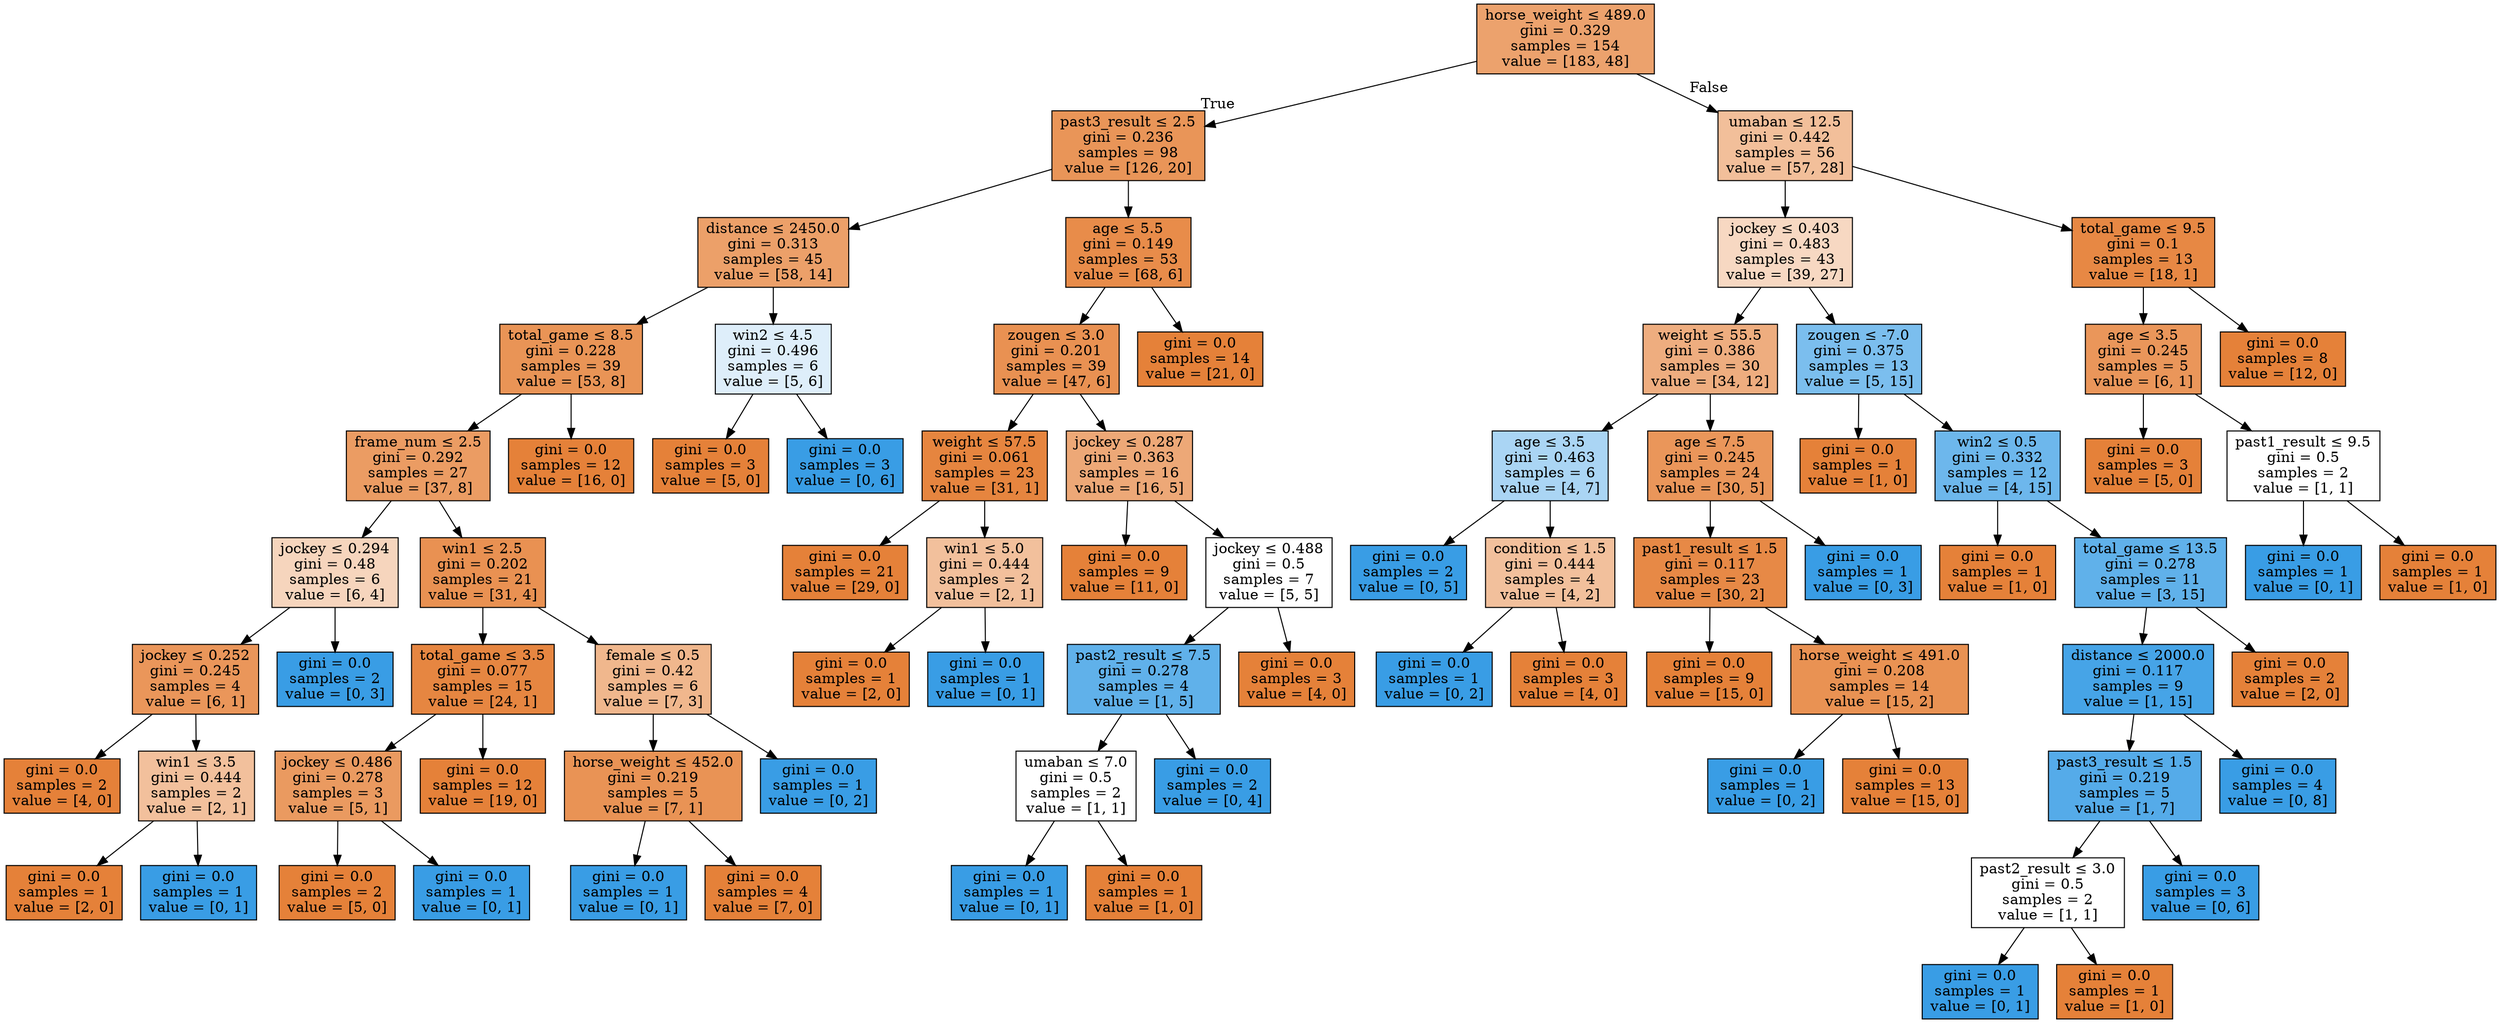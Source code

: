 digraph Tree {
node [shape=box, style="filled", color="black"] ;
0 [label=<horse_weight &le; 489.0<br/>gini = 0.329<br/>samples = 154<br/>value = [183, 48]>, fillcolor="#e58139bc"] ;
1 [label=<past3_result &le; 2.5<br/>gini = 0.236<br/>samples = 98<br/>value = [126, 20]>, fillcolor="#e58139d7"] ;
0 -> 1 [labeldistance=2.5, labelangle=45, headlabel="True"] ;
2 [label=<distance &le; 2450.0<br/>gini = 0.313<br/>samples = 45<br/>value = [58, 14]>, fillcolor="#e58139c1"] ;
1 -> 2 ;
3 [label=<total_game &le; 8.5<br/>gini = 0.228<br/>samples = 39<br/>value = [53, 8]>, fillcolor="#e58139d9"] ;
2 -> 3 ;
4 [label=<frame_num &le; 2.5<br/>gini = 0.292<br/>samples = 27<br/>value = [37, 8]>, fillcolor="#e58139c8"] ;
3 -> 4 ;
5 [label=<jockey &le; 0.294<br/>gini = 0.48<br/>samples = 6<br/>value = [6, 4]>, fillcolor="#e5813955"] ;
4 -> 5 ;
6 [label=<jockey &le; 0.252<br/>gini = 0.245<br/>samples = 4<br/>value = [6, 1]>, fillcolor="#e58139d4"] ;
5 -> 6 ;
7 [label=<gini = 0.0<br/>samples = 2<br/>value = [4, 0]>, fillcolor="#e58139ff"] ;
6 -> 7 ;
8 [label=<win1 &le; 3.5<br/>gini = 0.444<br/>samples = 2<br/>value = [2, 1]>, fillcolor="#e581397f"] ;
6 -> 8 ;
9 [label=<gini = 0.0<br/>samples = 1<br/>value = [2, 0]>, fillcolor="#e58139ff"] ;
8 -> 9 ;
10 [label=<gini = 0.0<br/>samples = 1<br/>value = [0, 1]>, fillcolor="#399de5ff"] ;
8 -> 10 ;
11 [label=<gini = 0.0<br/>samples = 2<br/>value = [0, 3]>, fillcolor="#399de5ff"] ;
5 -> 11 ;
12 [label=<win1 &le; 2.5<br/>gini = 0.202<br/>samples = 21<br/>value = [31, 4]>, fillcolor="#e58139de"] ;
4 -> 12 ;
13 [label=<total_game &le; 3.5<br/>gini = 0.077<br/>samples = 15<br/>value = [24, 1]>, fillcolor="#e58139f4"] ;
12 -> 13 ;
14 [label=<jockey &le; 0.486<br/>gini = 0.278<br/>samples = 3<br/>value = [5, 1]>, fillcolor="#e58139cc"] ;
13 -> 14 ;
15 [label=<gini = 0.0<br/>samples = 2<br/>value = [5, 0]>, fillcolor="#e58139ff"] ;
14 -> 15 ;
16 [label=<gini = 0.0<br/>samples = 1<br/>value = [0, 1]>, fillcolor="#399de5ff"] ;
14 -> 16 ;
17 [label=<gini = 0.0<br/>samples = 12<br/>value = [19, 0]>, fillcolor="#e58139ff"] ;
13 -> 17 ;
18 [label=<female &le; 0.5<br/>gini = 0.42<br/>samples = 6<br/>value = [7, 3]>, fillcolor="#e5813992"] ;
12 -> 18 ;
19 [label=<horse_weight &le; 452.0<br/>gini = 0.219<br/>samples = 5<br/>value = [7, 1]>, fillcolor="#e58139db"] ;
18 -> 19 ;
20 [label=<gini = 0.0<br/>samples = 1<br/>value = [0, 1]>, fillcolor="#399de5ff"] ;
19 -> 20 ;
21 [label=<gini = 0.0<br/>samples = 4<br/>value = [7, 0]>, fillcolor="#e58139ff"] ;
19 -> 21 ;
22 [label=<gini = 0.0<br/>samples = 1<br/>value = [0, 2]>, fillcolor="#399de5ff"] ;
18 -> 22 ;
23 [label=<gini = 0.0<br/>samples = 12<br/>value = [16, 0]>, fillcolor="#e58139ff"] ;
3 -> 23 ;
24 [label=<win2 &le; 4.5<br/>gini = 0.496<br/>samples = 6<br/>value = [5, 6]>, fillcolor="#399de52a"] ;
2 -> 24 ;
25 [label=<gini = 0.0<br/>samples = 3<br/>value = [5, 0]>, fillcolor="#e58139ff"] ;
24 -> 25 ;
26 [label=<gini = 0.0<br/>samples = 3<br/>value = [0, 6]>, fillcolor="#399de5ff"] ;
24 -> 26 ;
27 [label=<age &le; 5.5<br/>gini = 0.149<br/>samples = 53<br/>value = [68, 6]>, fillcolor="#e58139e9"] ;
1 -> 27 ;
28 [label=<zougen &le; 3.0<br/>gini = 0.201<br/>samples = 39<br/>value = [47, 6]>, fillcolor="#e58139de"] ;
27 -> 28 ;
29 [label=<weight &le; 57.5<br/>gini = 0.061<br/>samples = 23<br/>value = [31, 1]>, fillcolor="#e58139f7"] ;
28 -> 29 ;
30 [label=<gini = 0.0<br/>samples = 21<br/>value = [29, 0]>, fillcolor="#e58139ff"] ;
29 -> 30 ;
31 [label=<win1 &le; 5.0<br/>gini = 0.444<br/>samples = 2<br/>value = [2, 1]>, fillcolor="#e581397f"] ;
29 -> 31 ;
32 [label=<gini = 0.0<br/>samples = 1<br/>value = [2, 0]>, fillcolor="#e58139ff"] ;
31 -> 32 ;
33 [label=<gini = 0.0<br/>samples = 1<br/>value = [0, 1]>, fillcolor="#399de5ff"] ;
31 -> 33 ;
34 [label=<jockey &le; 0.287<br/>gini = 0.363<br/>samples = 16<br/>value = [16, 5]>, fillcolor="#e58139af"] ;
28 -> 34 ;
35 [label=<gini = 0.0<br/>samples = 9<br/>value = [11, 0]>, fillcolor="#e58139ff"] ;
34 -> 35 ;
36 [label=<jockey &le; 0.488<br/>gini = 0.5<br/>samples = 7<br/>value = [5, 5]>, fillcolor="#e5813900"] ;
34 -> 36 ;
37 [label=<past2_result &le; 7.5<br/>gini = 0.278<br/>samples = 4<br/>value = [1, 5]>, fillcolor="#399de5cc"] ;
36 -> 37 ;
38 [label=<umaban &le; 7.0<br/>gini = 0.5<br/>samples = 2<br/>value = [1, 1]>, fillcolor="#e5813900"] ;
37 -> 38 ;
39 [label=<gini = 0.0<br/>samples = 1<br/>value = [0, 1]>, fillcolor="#399de5ff"] ;
38 -> 39 ;
40 [label=<gini = 0.0<br/>samples = 1<br/>value = [1, 0]>, fillcolor="#e58139ff"] ;
38 -> 40 ;
41 [label=<gini = 0.0<br/>samples = 2<br/>value = [0, 4]>, fillcolor="#399de5ff"] ;
37 -> 41 ;
42 [label=<gini = 0.0<br/>samples = 3<br/>value = [4, 0]>, fillcolor="#e58139ff"] ;
36 -> 42 ;
43 [label=<gini = 0.0<br/>samples = 14<br/>value = [21, 0]>, fillcolor="#e58139ff"] ;
27 -> 43 ;
44 [label=<umaban &le; 12.5<br/>gini = 0.442<br/>samples = 56<br/>value = [57, 28]>, fillcolor="#e5813982"] ;
0 -> 44 [labeldistance=2.5, labelangle=-45, headlabel="False"] ;
45 [label=<jockey &le; 0.403<br/>gini = 0.483<br/>samples = 43<br/>value = [39, 27]>, fillcolor="#e581394e"] ;
44 -> 45 ;
46 [label=<weight &le; 55.5<br/>gini = 0.386<br/>samples = 30<br/>value = [34, 12]>, fillcolor="#e58139a5"] ;
45 -> 46 ;
47 [label=<age &le; 3.5<br/>gini = 0.463<br/>samples = 6<br/>value = [4, 7]>, fillcolor="#399de56d"] ;
46 -> 47 ;
48 [label=<gini = 0.0<br/>samples = 2<br/>value = [0, 5]>, fillcolor="#399de5ff"] ;
47 -> 48 ;
49 [label=<condition &le; 1.5<br/>gini = 0.444<br/>samples = 4<br/>value = [4, 2]>, fillcolor="#e581397f"] ;
47 -> 49 ;
50 [label=<gini = 0.0<br/>samples = 1<br/>value = [0, 2]>, fillcolor="#399de5ff"] ;
49 -> 50 ;
51 [label=<gini = 0.0<br/>samples = 3<br/>value = [4, 0]>, fillcolor="#e58139ff"] ;
49 -> 51 ;
52 [label=<age &le; 7.5<br/>gini = 0.245<br/>samples = 24<br/>value = [30, 5]>, fillcolor="#e58139d4"] ;
46 -> 52 ;
53 [label=<past1_result &le; 1.5<br/>gini = 0.117<br/>samples = 23<br/>value = [30, 2]>, fillcolor="#e58139ee"] ;
52 -> 53 ;
54 [label=<gini = 0.0<br/>samples = 9<br/>value = [15, 0]>, fillcolor="#e58139ff"] ;
53 -> 54 ;
55 [label=<horse_weight &le; 491.0<br/>gini = 0.208<br/>samples = 14<br/>value = [15, 2]>, fillcolor="#e58139dd"] ;
53 -> 55 ;
56 [label=<gini = 0.0<br/>samples = 1<br/>value = [0, 2]>, fillcolor="#399de5ff"] ;
55 -> 56 ;
57 [label=<gini = 0.0<br/>samples = 13<br/>value = [15, 0]>, fillcolor="#e58139ff"] ;
55 -> 57 ;
58 [label=<gini = 0.0<br/>samples = 1<br/>value = [0, 3]>, fillcolor="#399de5ff"] ;
52 -> 58 ;
59 [label=<zougen &le; -7.0<br/>gini = 0.375<br/>samples = 13<br/>value = [5, 15]>, fillcolor="#399de5aa"] ;
45 -> 59 ;
60 [label=<gini = 0.0<br/>samples = 1<br/>value = [1, 0]>, fillcolor="#e58139ff"] ;
59 -> 60 ;
61 [label=<win2 &le; 0.5<br/>gini = 0.332<br/>samples = 12<br/>value = [4, 15]>, fillcolor="#399de5bb"] ;
59 -> 61 ;
62 [label=<gini = 0.0<br/>samples = 1<br/>value = [1, 0]>, fillcolor="#e58139ff"] ;
61 -> 62 ;
63 [label=<total_game &le; 13.5<br/>gini = 0.278<br/>samples = 11<br/>value = [3, 15]>, fillcolor="#399de5cc"] ;
61 -> 63 ;
64 [label=<distance &le; 2000.0<br/>gini = 0.117<br/>samples = 9<br/>value = [1, 15]>, fillcolor="#399de5ee"] ;
63 -> 64 ;
65 [label=<past3_result &le; 1.5<br/>gini = 0.219<br/>samples = 5<br/>value = [1, 7]>, fillcolor="#399de5db"] ;
64 -> 65 ;
66 [label=<past2_result &le; 3.0<br/>gini = 0.5<br/>samples = 2<br/>value = [1, 1]>, fillcolor="#e5813900"] ;
65 -> 66 ;
67 [label=<gini = 0.0<br/>samples = 1<br/>value = [0, 1]>, fillcolor="#399de5ff"] ;
66 -> 67 ;
68 [label=<gini = 0.0<br/>samples = 1<br/>value = [1, 0]>, fillcolor="#e58139ff"] ;
66 -> 68 ;
69 [label=<gini = 0.0<br/>samples = 3<br/>value = [0, 6]>, fillcolor="#399de5ff"] ;
65 -> 69 ;
70 [label=<gini = 0.0<br/>samples = 4<br/>value = [0, 8]>, fillcolor="#399de5ff"] ;
64 -> 70 ;
71 [label=<gini = 0.0<br/>samples = 2<br/>value = [2, 0]>, fillcolor="#e58139ff"] ;
63 -> 71 ;
72 [label=<total_game &le; 9.5<br/>gini = 0.1<br/>samples = 13<br/>value = [18, 1]>, fillcolor="#e58139f1"] ;
44 -> 72 ;
73 [label=<age &le; 3.5<br/>gini = 0.245<br/>samples = 5<br/>value = [6, 1]>, fillcolor="#e58139d4"] ;
72 -> 73 ;
74 [label=<gini = 0.0<br/>samples = 3<br/>value = [5, 0]>, fillcolor="#e58139ff"] ;
73 -> 74 ;
75 [label=<past1_result &le; 9.5<br/>gini = 0.5<br/>samples = 2<br/>value = [1, 1]>, fillcolor="#e5813900"] ;
73 -> 75 ;
76 [label=<gini = 0.0<br/>samples = 1<br/>value = [0, 1]>, fillcolor="#399de5ff"] ;
75 -> 76 ;
77 [label=<gini = 0.0<br/>samples = 1<br/>value = [1, 0]>, fillcolor="#e58139ff"] ;
75 -> 77 ;
78 [label=<gini = 0.0<br/>samples = 8<br/>value = [12, 0]>, fillcolor="#e58139ff"] ;
72 -> 78 ;
}